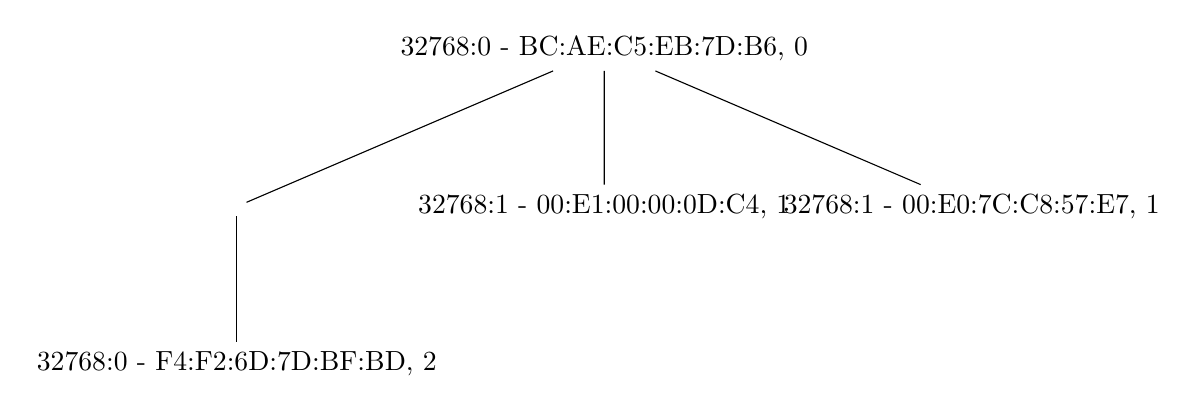 \begin{tikzpicture}[]
\node (0) at (7.0,20) {32768:0 - BC:AE:C5:EB:7D:B6, 0};
\node (1) at (2.333,18) {};
\node (2) at (2.333,16) {32768:0 - F4:F2:6D:7D:BF:BD, 2};
\draw (1) -- (2);
\node (3) at (7.0,18) {32768:1 - 00:E1:00:00:0D:C4, 1};
\node (4) at (11.667,18) {32768:1 - 00:E0:7C:C8:57:E7, 1};
\draw 
(0) -- (1)
(0) -- (3)
(0) -- (4);
\end{tikzpicture}
